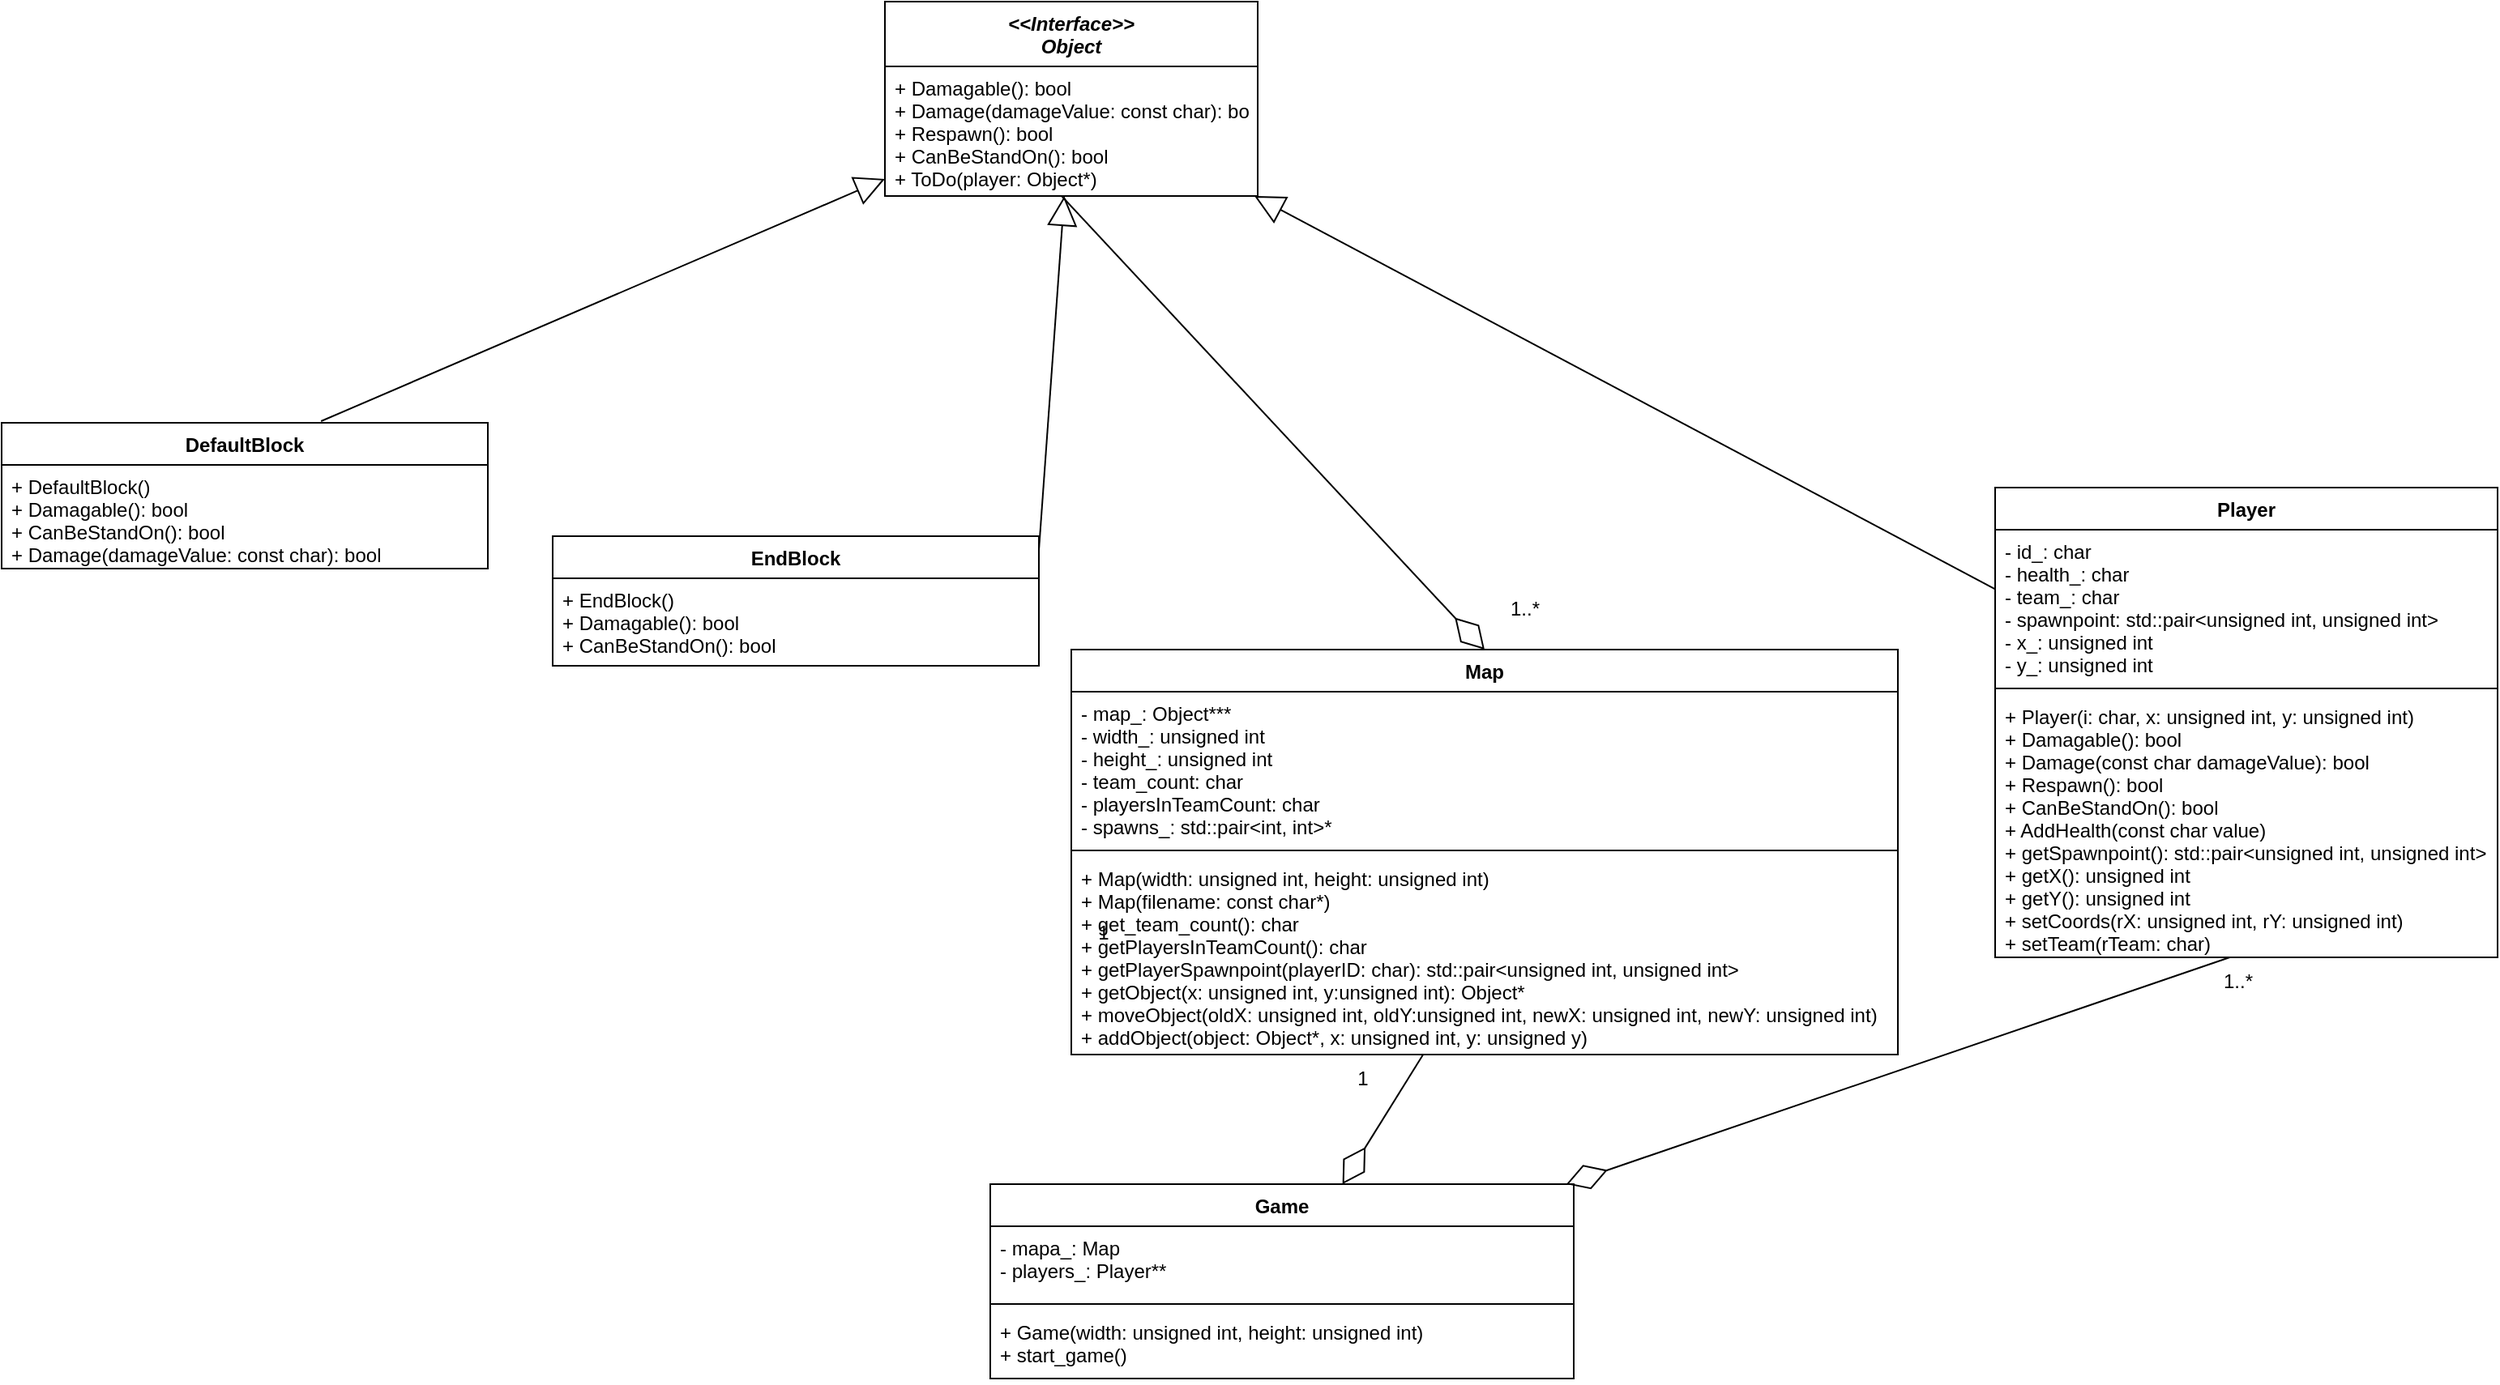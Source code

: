 <mxfile version="15.7.4" type="device"><diagram name="Page-1" id="c4acf3e9-155e-7222-9cf6-157b1a14988f"><mxGraphModel dx="2232" dy="795" grid="1" gridSize="10" guides="1" tooltips="1" connect="1" arrows="1" fold="1" page="1" pageScale="1" pageWidth="850" pageHeight="1100" background="none" math="0" shadow="0"><root><mxCell id="0"/><mxCell id="1" parent="0"/><mxCell id="5d2195bd80daf111-35" style="edgeStyle=orthogonalEdgeStyle;rounded=0;html=1;dashed=1;labelBackgroundColor=none;startFill=0;endArrow=open;endFill=0;endSize=10;fontFamily=Verdana;fontSize=10;" parent="1" edge="1"><mxGeometry relative="1" as="geometry"><Array as="points"><mxPoint x="545" y="970"/><mxPoint x="545" y="970"/></Array><mxPoint x="545" y="963" as="sourcePoint"/></mxGeometry></mxCell><mxCell id="xZCF4iMTTpHde-6t5XLc-5" value="&lt;&lt;Interface&gt;&gt;&#10;Object" style="swimlane;fontStyle=3;align=center;verticalAlign=top;childLayout=stackLayout;horizontal=1;startSize=40;horizontalStack=0;resizeParent=1;resizeParentMax=0;resizeLast=0;collapsible=1;marginBottom=0;" parent="1" vertex="1"><mxGeometry x="365" y="20" width="230" height="120" as="geometry"/></mxCell><mxCell id="xZCF4iMTTpHde-6t5XLc-8" value="+ Damagable(): bool&#10;+ Damage(damageValue: const char): bool&#10;+ Respawn(): bool&#10;+ CanBeStandOn(): bool&#10;+ ToDo(player: Object*)" style="text;strokeColor=none;fillColor=none;align=left;verticalAlign=top;spacingLeft=4;spacingRight=4;overflow=hidden;rotatable=0;points=[[0,0.5],[1,0.5]];portConstraint=eastwest;" parent="xZCF4iMTTpHde-6t5XLc-5" vertex="1"><mxGeometry y="40" width="230" height="80" as="geometry"/></mxCell><mxCell id="xZCF4iMTTpHde-6t5XLc-10" value="EndBlock" style="swimlane;fontStyle=1;align=center;verticalAlign=top;childLayout=stackLayout;horizontal=1;startSize=26;horizontalStack=0;resizeParent=1;resizeParentMax=0;resizeLast=0;collapsible=1;marginBottom=0;" parent="1" vertex="1"><mxGeometry x="160" y="350" width="300" height="80" as="geometry"/></mxCell><mxCell id="xZCF4iMTTpHde-6t5XLc-13" value="+ EndBlock()&#10;+ Damagable(): bool&#10;+ CanBeStandOn(): bool" style="text;strokeColor=none;fillColor=none;align=left;verticalAlign=top;spacingLeft=4;spacingRight=4;overflow=hidden;rotatable=0;points=[[0,0.5],[1,0.5]];portConstraint=eastwest;" parent="xZCF4iMTTpHde-6t5XLc-10" vertex="1"><mxGeometry y="26" width="300" height="54" as="geometry"/></mxCell><mxCell id="xZCF4iMTTpHde-6t5XLc-14" value="Player" style="swimlane;fontStyle=1;align=center;verticalAlign=top;childLayout=stackLayout;horizontal=1;startSize=26;horizontalStack=0;resizeParent=1;resizeParentMax=0;resizeLast=0;collapsible=1;marginBottom=0;" parent="1" vertex="1"><mxGeometry x="1050" y="320" width="310" height="290" as="geometry"/></mxCell><mxCell id="xZCF4iMTTpHde-6t5XLc-15" value="- id_: char&#10;- health_: char&#10;- team_: char&#10;- spawnpoint: std::pair&lt;unsigned int, unsigned int&gt;&#10;- x_: unsigned int&#10;- y_: unsigned int" style="text;strokeColor=none;fillColor=none;align=left;verticalAlign=top;spacingLeft=4;spacingRight=4;overflow=hidden;rotatable=0;points=[[0,0.5],[1,0.5]];portConstraint=eastwest;" parent="xZCF4iMTTpHde-6t5XLc-14" vertex="1"><mxGeometry y="26" width="310" height="94" as="geometry"/></mxCell><mxCell id="xZCF4iMTTpHde-6t5XLc-16" value="" style="line;strokeWidth=1;fillColor=none;align=left;verticalAlign=middle;spacingTop=-1;spacingLeft=3;spacingRight=3;rotatable=0;labelPosition=right;points=[];portConstraint=eastwest;" parent="xZCF4iMTTpHde-6t5XLc-14" vertex="1"><mxGeometry y="120" width="310" height="8" as="geometry"/></mxCell><mxCell id="xZCF4iMTTpHde-6t5XLc-17" value="+ Player(i: char, x: unsigned int, y: unsigned int)&#10;+ Damagable(): bool&#10;+ Damage(const char damageValue): bool&#10;+ Respawn(): bool&#10;+ CanBeStandOn(): bool&#10;+ AddHealth(const char value)&#10;+ getSpawnpoint(): std::pair&lt;unsigned int, unsigned int&gt;&#10;+ getX(): unsigned int&#10;+ getY(): unsigned int&#10;+ setCoords(rX: unsigned int, rY: unsigned int)&#10;+ setTeam(rTeam: char)" style="text;strokeColor=none;fillColor=none;align=left;verticalAlign=top;spacingLeft=4;spacingRight=4;overflow=hidden;rotatable=0;points=[[0,0.5],[1,0.5]];portConstraint=eastwest;" parent="xZCF4iMTTpHde-6t5XLc-14" vertex="1"><mxGeometry y="128" width="310" height="162" as="geometry"/></mxCell><mxCell id="xZCF4iMTTpHde-6t5XLc-18" value="Map" style="swimlane;fontStyle=1;align=center;verticalAlign=top;childLayout=stackLayout;horizontal=1;startSize=26;horizontalStack=0;resizeParent=1;resizeParentMax=0;resizeLast=0;collapsible=1;marginBottom=0;" parent="1" vertex="1"><mxGeometry x="480" y="420" width="510" height="250" as="geometry"/></mxCell><mxCell id="xZCF4iMTTpHde-6t5XLc-19" value="- map_: Object***&#10;- width_: unsigned int&#10;- height_: unsigned int&#10;- team_count: char&#10;- playersInTeamCount: char&#10;- spawns_: std::pair&lt;int, int&gt;*  " style="text;strokeColor=none;fillColor=none;align=left;verticalAlign=top;spacingLeft=4;spacingRight=4;overflow=hidden;rotatable=0;points=[[0,0.5],[1,0.5]];portConstraint=eastwest;" parent="xZCF4iMTTpHde-6t5XLc-18" vertex="1"><mxGeometry y="26" width="510" height="94" as="geometry"/></mxCell><mxCell id="xZCF4iMTTpHde-6t5XLc-20" value="" style="line;strokeWidth=1;fillColor=none;align=left;verticalAlign=middle;spacingTop=-1;spacingLeft=3;spacingRight=3;rotatable=0;labelPosition=right;points=[];portConstraint=eastwest;" parent="xZCF4iMTTpHde-6t5XLc-18" vertex="1"><mxGeometry y="120" width="510" height="8" as="geometry"/></mxCell><mxCell id="xZCF4iMTTpHde-6t5XLc-21" value="+ Map(width: unsigned int, height: unsigned int)&#10;+ Map(filename: const char*)&#10;+ get_team_count(): char&#10;+ getPlayersInTeamCount(): char&#10;+ getPlayerSpawnpoint(playerID: char): std::pair&lt;unsigned int, unsigned int&gt;&#10;+ getObject(x: unsigned int, y:unsigned int): Object*&#10;+ moveObject(oldX: unsigned int, oldY:unsigned int, newX: unsigned int, newY: unsigned int)&#10;+ addObject(object: Object*, x: unsigned int, y: unsigned y)" style="text;strokeColor=none;fillColor=none;align=left;verticalAlign=top;spacingLeft=4;spacingRight=4;overflow=hidden;rotatable=0;points=[[0,0.5],[1,0.5]];portConstraint=eastwest;" parent="xZCF4iMTTpHde-6t5XLc-18" vertex="1"><mxGeometry y="128" width="510" height="122" as="geometry"/></mxCell><mxCell id="xZCF4iMTTpHde-6t5XLc-22" value="Game" style="swimlane;fontStyle=1;align=center;verticalAlign=top;childLayout=stackLayout;horizontal=1;startSize=26;horizontalStack=0;resizeParent=1;resizeParentMax=0;resizeLast=0;collapsible=1;marginBottom=0;" parent="1" vertex="1"><mxGeometry x="430" y="750" width="360" height="120" as="geometry"/></mxCell><mxCell id="xZCF4iMTTpHde-6t5XLc-23" value="- mapa_: Map&#10;- players_: Player**" style="text;strokeColor=none;fillColor=none;align=left;verticalAlign=top;spacingLeft=4;spacingRight=4;overflow=hidden;rotatable=0;points=[[0,0.5],[1,0.5]];portConstraint=eastwest;" parent="xZCF4iMTTpHde-6t5XLc-22" vertex="1"><mxGeometry y="26" width="360" height="44" as="geometry"/></mxCell><mxCell id="xZCF4iMTTpHde-6t5XLc-24" value="" style="line;strokeWidth=1;fillColor=none;align=left;verticalAlign=middle;spacingTop=-1;spacingLeft=3;spacingRight=3;rotatable=0;labelPosition=right;points=[];portConstraint=eastwest;" parent="xZCF4iMTTpHde-6t5XLc-22" vertex="1"><mxGeometry y="70" width="360" height="8" as="geometry"/></mxCell><mxCell id="xZCF4iMTTpHde-6t5XLc-25" value="+ Game(width: unsigned int, height: unsigned int)&#10;+ start_game()" style="text;strokeColor=none;fillColor=none;align=left;verticalAlign=top;spacingLeft=4;spacingRight=4;overflow=hidden;rotatable=0;points=[[0,0.5],[1,0.5]];portConstraint=eastwest;" parent="xZCF4iMTTpHde-6t5XLc-22" vertex="1"><mxGeometry y="78" width="360" height="42" as="geometry"/></mxCell><mxCell id="xZCF4iMTTpHde-6t5XLc-42" value="" style="endArrow=block;endSize=16;endFill=0;html=1;rounded=0;" parent="1" source="xZCF4iMTTpHde-6t5XLc-14" target="xZCF4iMTTpHde-6t5XLc-5" edge="1"><mxGeometry x="0.125" width="160" relative="1" as="geometry"><mxPoint x="710" y="580" as="sourcePoint"/><mxPoint x="870" y="580" as="targetPoint"/><mxPoint as="offset"/></mxGeometry></mxCell><mxCell id="xZCF4iMTTpHde-6t5XLc-44" value="" style="endArrow=block;endSize=16;endFill=0;html=1;rounded=0;exitX=1;exitY=0.107;exitDx=0;exitDy=0;exitPerimeter=0;" parent="1" source="xZCF4iMTTpHde-6t5XLc-10" target="xZCF4iMTTpHde-6t5XLc-5" edge="1"><mxGeometry x="0.125" width="160" relative="1" as="geometry"><mxPoint x="730" y="600" as="sourcePoint"/><mxPoint x="890" y="600" as="targetPoint"/><mxPoint as="offset"/></mxGeometry></mxCell><mxCell id="xZCF4iMTTpHde-6t5XLc-45" value="" style="endArrow=diamondThin;endFill=0;endSize=24;html=1;rounded=0;exitX=0.474;exitY=1;exitDx=0;exitDy=0;exitPerimeter=0;entryX=0.5;entryY=0;entryDx=0;entryDy=0;" parent="1" source="xZCF4iMTTpHde-6t5XLc-8" target="xZCF4iMTTpHde-6t5XLc-18" edge="1"><mxGeometry width="160" relative="1" as="geometry"><mxPoint x="490" y="510" as="sourcePoint"/><mxPoint x="250" y="470" as="targetPoint"/></mxGeometry></mxCell><mxCell id="xZCF4iMTTpHde-6t5XLc-48" value="1" style="text;html=1;strokeColor=none;fillColor=none;align=center;verticalAlign=middle;whiteSpace=wrap;rounded=0;" parent="1" vertex="1"><mxGeometry x="485" y="590" width="30" height="10" as="geometry"/></mxCell><mxCell id="xZCF4iMTTpHde-6t5XLc-49" value="1..*" style="text;html=1;strokeColor=none;fillColor=none;align=center;verticalAlign=middle;whiteSpace=wrap;rounded=0;" parent="1" vertex="1"><mxGeometry x="730" y="380" width="60" height="30" as="geometry"/></mxCell><mxCell id="xZCF4iMTTpHde-6t5XLc-50" value="1" style="text;html=1;strokeColor=none;fillColor=none;align=center;verticalAlign=middle;whiteSpace=wrap;rounded=0;" parent="1" vertex="1"><mxGeometry x="630" y="670" width="60" height="30" as="geometry"/></mxCell><mxCell id="xZCF4iMTTpHde-6t5XLc-51" value="" style="endArrow=diamondThin;endFill=0;endSize=24;html=1;rounded=0;exitX=0.467;exitY=1;exitDx=0;exitDy=0;exitPerimeter=0;" parent="1" source="xZCF4iMTTpHde-6t5XLc-17" target="xZCF4iMTTpHde-6t5XLc-22" edge="1"><mxGeometry width="160" relative="1" as="geometry"><mxPoint x="710" y="510" as="sourcePoint"/><mxPoint x="870" y="510" as="targetPoint"/></mxGeometry></mxCell><mxCell id="xZCF4iMTTpHde-6t5XLc-52" value="" style="endArrow=diamondThin;endFill=0;endSize=24;html=1;rounded=0;" parent="1" source="xZCF4iMTTpHde-6t5XLc-21" target="xZCF4iMTTpHde-6t5XLc-22" edge="1"><mxGeometry width="160" relative="1" as="geometry"><mxPoint x="120" y="590" as="sourcePoint"/><mxPoint x="280" y="590" as="targetPoint"/></mxGeometry></mxCell><mxCell id="rSlgRq2tJdgEkfkC4iiI-1" value="DefaultBlock" style="swimlane;fontStyle=1;align=center;verticalAlign=top;childLayout=stackLayout;horizontal=1;startSize=26;horizontalStack=0;resizeParent=1;resizeParentMax=0;resizeLast=0;collapsible=1;marginBottom=0;" vertex="1" parent="1"><mxGeometry x="-180" y="280" width="300" height="90" as="geometry"/></mxCell><mxCell id="rSlgRq2tJdgEkfkC4iiI-2" value="+ DefaultBlock()&#10;+ Damagable(): bool&#10;+ CanBeStandOn(): bool&#10;+ Damage(damageValue: const char): bool" style="text;strokeColor=none;fillColor=none;align=left;verticalAlign=top;spacingLeft=4;spacingRight=4;overflow=hidden;rotatable=0;points=[[0,0.5],[1,0.5]];portConstraint=eastwest;" vertex="1" parent="rSlgRq2tJdgEkfkC4iiI-1"><mxGeometry y="26" width="300" height="64" as="geometry"/></mxCell><mxCell id="rSlgRq2tJdgEkfkC4iiI-3" value="" style="endArrow=block;endSize=16;endFill=0;html=1;rounded=0;exitX=0.657;exitY=-0.011;exitDx=0;exitDy=0;exitPerimeter=0;" edge="1" parent="1" source="rSlgRq2tJdgEkfkC4iiI-1" target="xZCF4iMTTpHde-6t5XLc-5"><mxGeometry x="0.125" width="160" relative="1" as="geometry"><mxPoint x="210" y="340.0" as="sourcePoint"/><mxPoint x="225.692" y="121.44" as="targetPoint"/><mxPoint as="offset"/></mxGeometry></mxCell><mxCell id="rSlgRq2tJdgEkfkC4iiI-4" value="1..*" style="text;html=1;strokeColor=none;fillColor=none;align=center;verticalAlign=middle;whiteSpace=wrap;rounded=0;" vertex="1" parent="1"><mxGeometry x="1170" y="610" width="60" height="30" as="geometry"/></mxCell></root></mxGraphModel></diagram></mxfile>